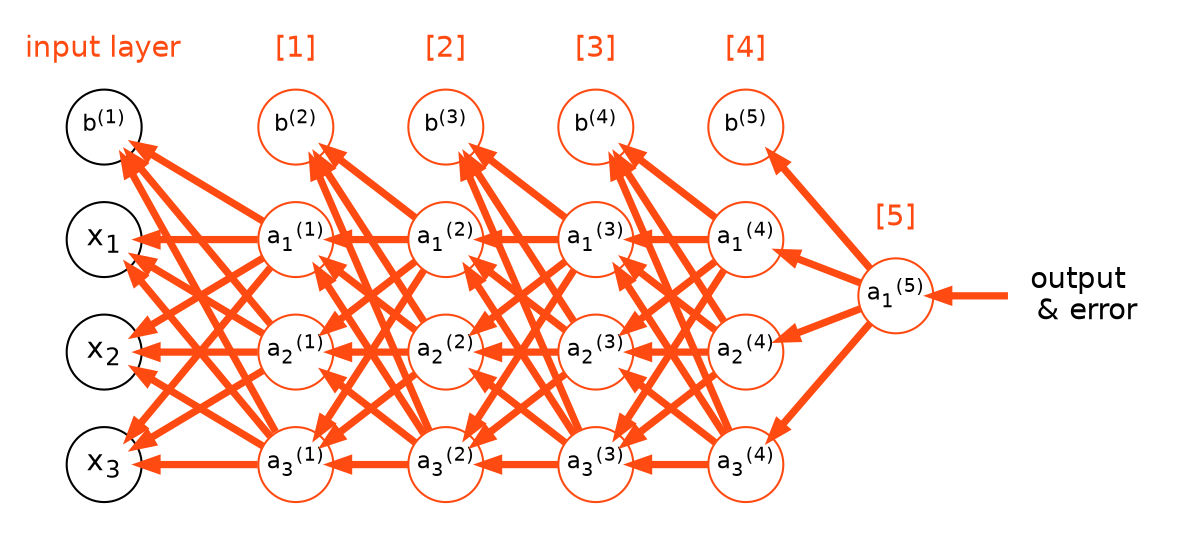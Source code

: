 digraph G {
        graph [fontname = "helvetica", splines=line];
        node [fontname = "helvetica"];
        edge [fontname = "helvetica", color=lightgrey arrowsize=.7];
        rankdir=LR
	splines=line
        
        node [fixedsize=true, label=""];

        subgraph cluster_0 {
		color=white;
		node [style=solid,color=black, shape=circle,];
		x0 x1 x2 x3;
		x3[label=<x<SUB>3</SUB>>]
		x2[label=<x<SUB>2</SUB>>]
		x1[label=<x<SUB>1</SUB>>]
		x0[label=<b<SUP>(1)</SUP>>, fontsize=11]
		#label= <<font color="#FF4A11">Inputs</font>>
		label = <<font color="#FF4A11">input layer</font>>;
	}

	subgraph cluster_1 {
		color=white;
		node [style=solid,color="#FF4A11", shape=circle];
        a01 a11 a21 a31;
		a01[label=<b<SUP>(2)</SUP>>, fontsize=11]
		a11[label=<a<SUB>2</SUB><SUP>(1)</SUP>>, fontsize=11]
		a21[label=<a<SUB>3</SUB><SUP>(1)</SUP>>, fontsize=11]
		a31[label=<a<SUB>1</SUB><SUP>(1)</SUP>>, fontsize=11]
		label = <<font color="#FF4A11">[1]</font>>;
	}

	subgraph cluster_2 {
		color=white;
		node [style=solid,color="#FF4A11", shape=circle];
        a02 a12 a22 a32;
		a02[label=<b<SUP>(3)</SUP>>, fontsize=11]
		a12[label=<a<SUB>2</SUB><SUP>(2)</SUP>>, fontsize=11]
		a22[label=<a<SUB>3</SUB><SUP>(2)</SUP>>, fontsize=11]
		a32[label=<a<SUB>1</SUB><SUP>(2)</SUP>>, fontsize=11]
		label = <<font color="#FF4A11">[2]</font>>;
	}

	subgraph cluster_3 {
		color=white;
		node [style=solid,color="#FF4A11", shape=circle];
        a03 a13 a23 a33;
		a03[label=<b<SUP>(4)</SUP>>, fontsize=11]
		a13[label=<a<SUB>2</SUB><SUP>(3)</SUP>>, fontsize=11]
		a23[label=<a<SUB>3</SUB><SUP>(3)</SUP>>, fontsize=11]
		a33[label=<a<SUB>1</SUB><SUP>(3)</SUP>>, fontsize=11]
		#label= <<font color="#FF4A11">Output</font>>
		label=<<font color="#FF4A11">[3]</font>>;
	}
	
	subgraph cluster_4 {
		color=white;
		node [style=solid,color="#FF4A11", shape=circle];
        a04 a14 a24 a34;
		a04[label=<b<SUP>(5)</SUP>>, fontsize=11]
		a14[label=<a<SUB>1</SUB><SUP>(4)</SUP>>, fontsize=11]
		a24[label=<a<SUB>2</SUB><SUP>(4)</SUP>>, fontsize=11]
		a34[label=<a<SUB>3</SUB><SUP>(4)</SUP>>, fontsize=11]
		#label= <<font color="#FF4A11">Output</font>>
		label=<<font color="#FF4A11">[4]</font>>;
	}

	subgraph cluster_5 {
		color=white;
		node [style=solid,color="#FF4A11", shape=circle];
        a15;
		a15[label=<a<SUB>1</SUB><SUP>(5)</SUP>> fontsize=11]
        label=<<font color="#FF4A11">[5]</font>>;
	}

	subgraph cluster_6 {
		color=white;
		node [style=solid,color=transparent, shape=circle, fixedsize=true, width=1,];
		O;
		O[label="output \n & error"]
		#label= <<font color="#FF4A11">output</font>>
		#label="layer 3 (output layer)";
	}
        
        #backpropagation
        x0 ->a11[dir=back, color="#FF4A11", penwidth="3.5"]
        x0 ->a21[dir=back, color="#FF4A11", penwidth="3.5"]
        x0 ->a31[dir=back, color="#FF4A11", penwidth="3.5"]
        
        x1 -> a11[dir=back, color="#FF4A11", penwidth="3.5"]
        x1 -> a21[dir=back, color="#FF4A11", penwidth="3.5"]
        x1 -> a31[dir=back, color="#FF4A11", penwidth="3.5"]
        
        x2 -> a11[dir=back, color="#FF4A11", penwidth="3.5"]
        x2 -> a21[dir=back, color="#FF4A11", penwidth="3.5"]
        x2 -> a31[dir=back, color="#FF4A11", penwidth="3.5"]
        
        x3 -> a11[dir=back, color="#FF4A11", penwidth="3.5"]
        x3 -> a21[dir=back, color="#FF4A11", penwidth="3.5"]
        x3 -> a31[dir=back, color="#FF4A11", penwidth="3.5"]
        
        a01 -> a12[dir=back, color="#FF4A11", penwidth="3.5"]
        a01 -> a22[dir=back, color="#FF4A11", penwidth="3.5"]
        a01 -> a32[dir=back, color="#FF4A11", penwidth="3.5"]
        
        a11 -> a12[dir=back, color="#FF4A11", penwidth="3.5"]
        a11 -> a22[dir=back, color="#FF4A11", penwidth="3.5"]
        a11 -> a32[dir=back, color="#FF4A11", penwidth="3.5"]
        
        a21 -> a12[dir=back, color="#FF4A11", penwidth="3.5"]
        a21 -> a22[dir=back, color="#FF4A11", penwidth="3.5"]
        a21 -> a32[dir=back, color="#FF4A11", penwidth="3.5"]
    
        a31 -> a12[dir=back, color="#FF4A11", penwidth="3.5"]
        a31 -> a22[dir=back, color="#FF4A11", penwidth="3.5"]
        a31 -> a32[dir=back, color="#FF4A11", penwidth="3.5"]


        a02 -> a13[dir=back, color="#FF4A11", penwidth="3.5"]
        a02 -> a23[dir=back, color="#FF4A11", penwidth="3.5"]
        a02 -> a33[dir=back, color="#FF4A11", penwidth="3.5"]
        
        a12 -> a13[dir=back, color="#FF4A11", penwidth="3.5"]
        a12 -> a23[dir=back, color="#FF4A11", penwidth="3.5"]
        a12 -> a33[dir=back, color="#FF4A11", penwidth="3.5"]
        
        a22 -> a13[dir=back, color="#FF4A11", penwidth="3.5"]
        a22 -> a23[dir=back, color="#FF4A11", penwidth="3.5"]
        a22 -> a33[dir=back, color="#FF4A11", penwidth="3.5"]
        
        a32 -> a13[dir=back, color="#FF4A11", penwidth="3.5"]
        a32 -> a23[dir=back, color="#FF4A11", penwidth="3.5"]
        a32 -> a33[dir=back, color="#FF4A11", penwidth="3.5"]
        
        
        a03 -> a14[dir=back, color="#FF4A11", penwidth="3.5"]
        a03 -> a24[dir=back, color="#FF4A11", penwidth="3.5"]
        a03 -> a34[dir=back, color="#FF4A11", penwidth="3.5"]
        
        a13 -> a14[dir=back, color="#FF4A11", penwidth="3.5"]
        a13 -> a24[dir=back, color="#FF4A11", penwidth="3.5"]
        a13 -> a34[dir=back, color="#FF4A11", penwidth="3.5"]
    
        a23 -> a14[dir=back, color="#FF4A11", penwidth="3.5"]
        a23 -> a24[dir=back, color="#FF4A11", penwidth="3.5"]
        a23 -> a34[dir=back, color="#FF4A11", penwidth="3.5"]
    
        a33 -> a14[dir=back, color="#FF4A11", penwidth="3.5"]
        a33 -> a24[dir=back, color="#FF4A11", penwidth="3.5"]
        a33 -> a34[dir=back, color="#FF4A11", penwidth="3.5"]

        
        a04 -> a15[dir=back, color="#FF4A11", penwidth="3.5"]
        a14 -> a15[dir=back, color="#FF4A11", penwidth="3.5"]
        a24 -> a15[dir=back, color="#FF4A11", penwidth="3.5"]
        a34 -> a15[dir=back, color="#FF4A11", penwidth="3.5"]
        
        a15 -> O[dir=back, color="#FF4A11", penwidth="3.5"]
        
}